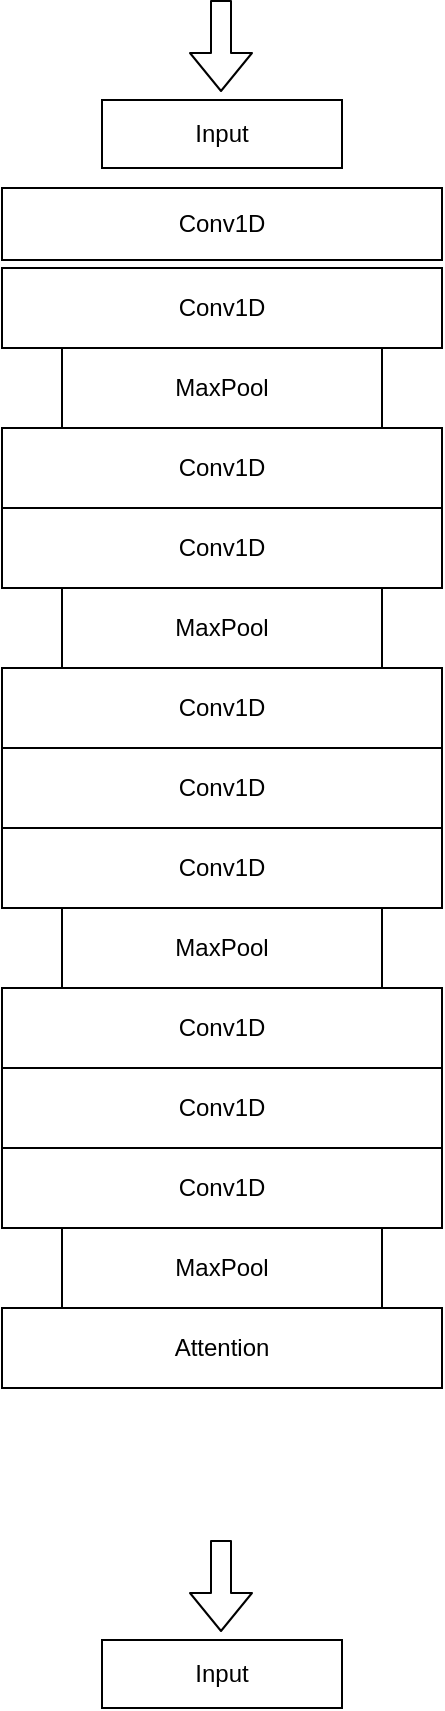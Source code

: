 <mxfile version="14.6.6" type="github">
  <diagram name="Page-1" id="099fd60b-425b-db50-ffb0-6b813814b670">
    <mxGraphModel dx="694" dy="720" grid="1" gridSize="10" guides="1" tooltips="1" connect="1" arrows="1" fold="1" page="1" pageScale="1" pageWidth="850" pageHeight="1100" background="#ffffff" math="0" shadow="0">
      <root>
        <mxCell id="0" />
        <mxCell id="1" parent="0" />
        <mxCell id="GNvcfdCQOV_bqqbBSyqy-1" value="Conv1D" style="rounded=0;whiteSpace=wrap;html=1;" vertex="1" parent="1">
          <mxGeometry x="280" y="114" width="220" height="36" as="geometry" />
        </mxCell>
        <mxCell id="GNvcfdCQOV_bqqbBSyqy-4" value="" style="shape=flexArrow;endArrow=classic;html=1;entryX=0.55;entryY=-0.1;entryDx=0;entryDy=0;entryPerimeter=0;strokeWidth=1;targetPerimeterSpacing=0;" edge="1" parent="1">
          <mxGeometry width="50" height="50" relative="1" as="geometry">
            <mxPoint x="389.5" y="20" as="sourcePoint" />
            <mxPoint x="389.5" y="66" as="targetPoint" />
          </mxGeometry>
        </mxCell>
        <mxCell id="GNvcfdCQOV_bqqbBSyqy-5" value="Input" style="rounded=0;whiteSpace=wrap;html=1;" vertex="1" parent="1">
          <mxGeometry x="330" y="70" width="120" height="34" as="geometry" />
        </mxCell>
        <mxCell id="GNvcfdCQOV_bqqbBSyqy-8" value="Conv1D" style="rounded=0;whiteSpace=wrap;html=1;" vertex="1" parent="1">
          <mxGeometry x="280" y="154" width="220" height="40" as="geometry" />
        </mxCell>
        <mxCell id="GNvcfdCQOV_bqqbBSyqy-11" value="MaxPool" style="rounded=0;whiteSpace=wrap;html=1;" vertex="1" parent="1">
          <mxGeometry x="310" y="194" width="160" height="40" as="geometry" />
        </mxCell>
        <mxCell id="GNvcfdCQOV_bqqbBSyqy-12" value="Conv1D" style="rounded=0;whiteSpace=wrap;html=1;" vertex="1" parent="1">
          <mxGeometry x="280" y="234" width="220" height="40" as="geometry" />
        </mxCell>
        <mxCell id="GNvcfdCQOV_bqqbBSyqy-15" value="Conv1D" style="rounded=0;whiteSpace=wrap;html=1;" vertex="1" parent="1">
          <mxGeometry x="280" y="274" width="220" height="40" as="geometry" />
        </mxCell>
        <mxCell id="GNvcfdCQOV_bqqbBSyqy-18" value="MaxPool" style="rounded=0;whiteSpace=wrap;html=1;" vertex="1" parent="1">
          <mxGeometry x="310" y="314" width="160" height="40" as="geometry" />
        </mxCell>
        <mxCell id="GNvcfdCQOV_bqqbBSyqy-22" value="Conv1D" style="rounded=0;whiteSpace=wrap;html=1;" vertex="1" parent="1">
          <mxGeometry x="280" y="354" width="220" height="40" as="geometry" />
        </mxCell>
        <mxCell id="GNvcfdCQOV_bqqbBSyqy-23" value="Conv1D" style="rounded=0;whiteSpace=wrap;html=1;" vertex="1" parent="1">
          <mxGeometry x="280" y="394" width="220" height="40" as="geometry" />
        </mxCell>
        <mxCell id="GNvcfdCQOV_bqqbBSyqy-24" value="MaxPool" style="rounded=0;whiteSpace=wrap;html=1;" vertex="1" parent="1">
          <mxGeometry x="310" y="474" width="160" height="40" as="geometry" />
        </mxCell>
        <mxCell id="GNvcfdCQOV_bqqbBSyqy-26" value="Conv1D" style="rounded=0;whiteSpace=wrap;html=1;" vertex="1" parent="1">
          <mxGeometry x="280" y="434" width="220" height="40" as="geometry" />
        </mxCell>
        <mxCell id="GNvcfdCQOV_bqqbBSyqy-27" value="Conv1D" style="rounded=0;whiteSpace=wrap;html=1;" vertex="1" parent="1">
          <mxGeometry x="280" y="514" width="220" height="40" as="geometry" />
        </mxCell>
        <mxCell id="GNvcfdCQOV_bqqbBSyqy-28" value="Conv1D" style="rounded=0;whiteSpace=wrap;html=1;" vertex="1" parent="1">
          <mxGeometry x="280" y="554" width="220" height="40" as="geometry" />
        </mxCell>
        <mxCell id="GNvcfdCQOV_bqqbBSyqy-29" value="MaxPool" style="rounded=0;whiteSpace=wrap;html=1;" vertex="1" parent="1">
          <mxGeometry x="310" y="634" width="160" height="40" as="geometry" />
        </mxCell>
        <mxCell id="GNvcfdCQOV_bqqbBSyqy-30" value="Conv1D" style="rounded=0;whiteSpace=wrap;html=1;" vertex="1" parent="1">
          <mxGeometry x="280" y="594" width="220" height="40" as="geometry" />
        </mxCell>
        <mxCell id="GNvcfdCQOV_bqqbBSyqy-31" value="" style="shape=flexArrow;endArrow=classic;html=1;entryX=0.55;entryY=-0.1;entryDx=0;entryDy=0;entryPerimeter=0;strokeWidth=1;targetPerimeterSpacing=0;" edge="1" parent="1">
          <mxGeometry width="50" height="50" relative="1" as="geometry">
            <mxPoint x="389.5" y="790" as="sourcePoint" />
            <mxPoint x="389.5" y="836" as="targetPoint" />
          </mxGeometry>
        </mxCell>
        <mxCell id="GNvcfdCQOV_bqqbBSyqy-32" value="Input" style="rounded=0;whiteSpace=wrap;html=1;" vertex="1" parent="1">
          <mxGeometry x="330" y="840" width="120" height="34" as="geometry" />
        </mxCell>
        <mxCell id="GNvcfdCQOV_bqqbBSyqy-33" value="Attention" style="rounded=0;whiteSpace=wrap;html=1;" vertex="1" parent="1">
          <mxGeometry x="280" y="674" width="220" height="40" as="geometry" />
        </mxCell>
      </root>
    </mxGraphModel>
  </diagram>
</mxfile>

